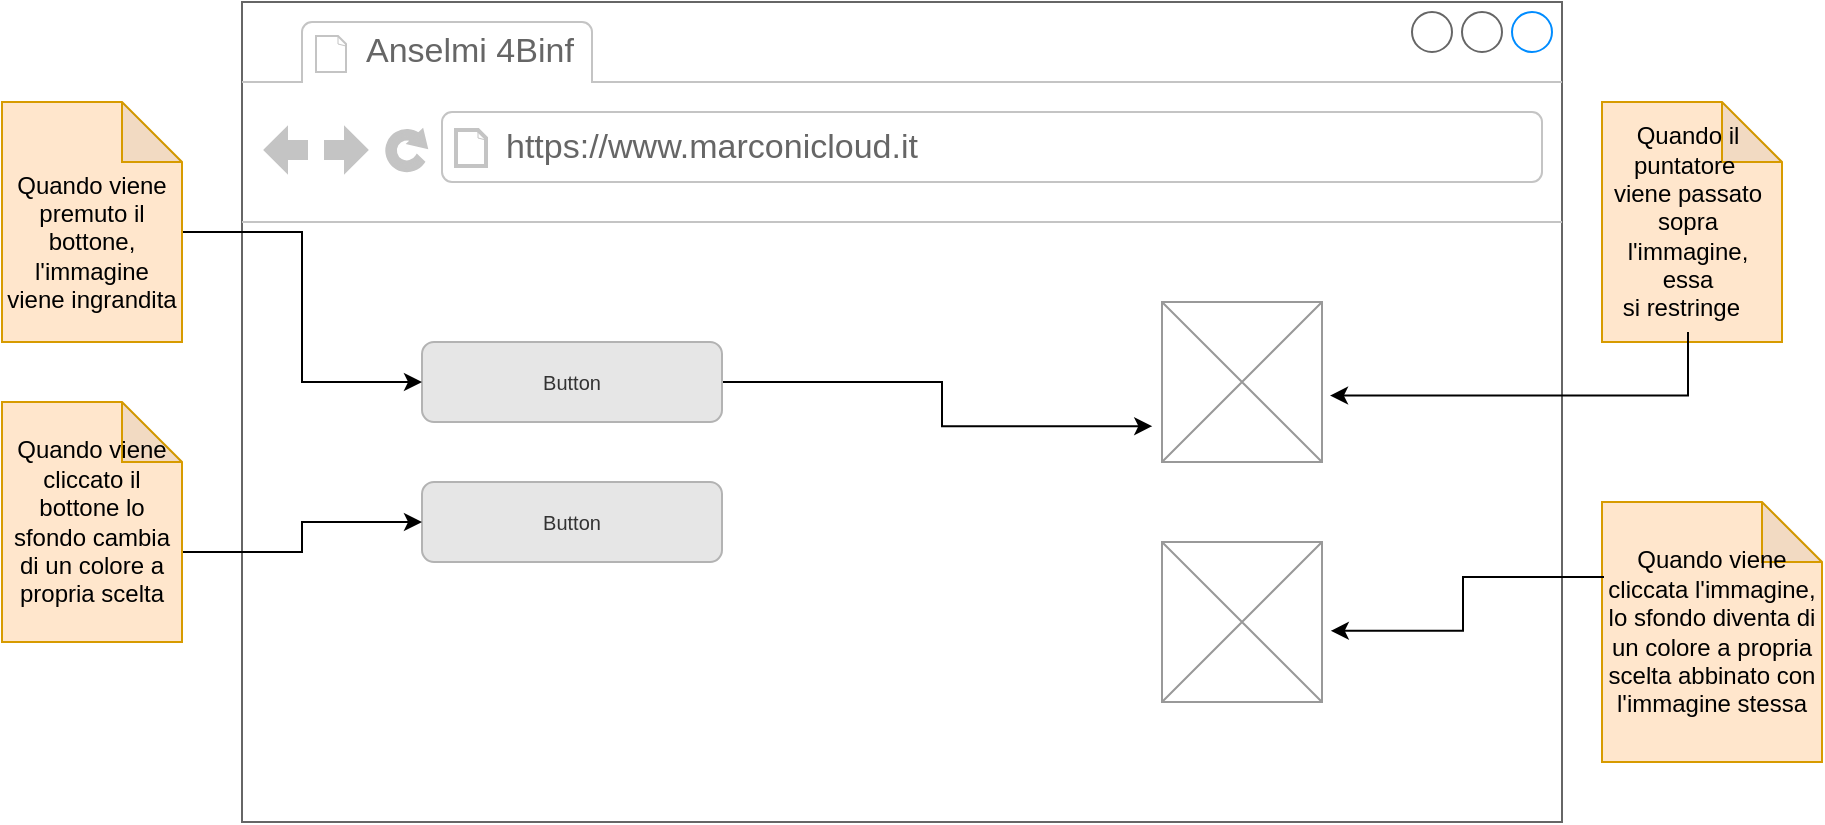 <mxfile version="14.4.2" type="github">
  <diagram id="6oG2rA0FdBYTYJQEiNRq" name="Page-1">
    <mxGraphModel dx="1862" dy="592" grid="1" gridSize="10" guides="1" tooltips="1" connect="1" arrows="1" fold="1" page="1" pageScale="1" pageWidth="827" pageHeight="1169" math="0" shadow="0">
      <root>
        <mxCell id="0" />
        <mxCell id="1" parent="0" />
        <mxCell id="BauD2fwMcMvfJoYQSg5D-1" value="" style="strokeWidth=1;shadow=0;dashed=0;align=center;html=1;shape=mxgraph.mockup.containers.browserWindow;rSize=0;strokeColor=#666666;strokeColor2=#008cff;strokeColor3=#c4c4c4;mainText=,;recursiveResize=0;" vertex="1" parent="1">
          <mxGeometry x="100" y="120" width="660" height="410" as="geometry" />
        </mxCell>
        <mxCell id="BauD2fwMcMvfJoYQSg5D-2" value="Anselmi 4Binf" style="strokeWidth=1;shadow=0;dashed=0;align=center;html=1;shape=mxgraph.mockup.containers.anchor;fontSize=17;fontColor=#666666;align=left;" vertex="1" parent="BauD2fwMcMvfJoYQSg5D-1">
          <mxGeometry x="60" y="12" width="110" height="26" as="geometry" />
        </mxCell>
        <mxCell id="BauD2fwMcMvfJoYQSg5D-3" value="https://www.marconicloud.it" style="strokeWidth=1;shadow=0;dashed=0;align=center;html=1;shape=mxgraph.mockup.containers.anchor;rSize=0;fontSize=17;fontColor=#666666;align=left;" vertex="1" parent="BauD2fwMcMvfJoYQSg5D-1">
          <mxGeometry x="130" y="60" width="250" height="26" as="geometry" />
        </mxCell>
        <mxCell id="BauD2fwMcMvfJoYQSg5D-37" style="edgeStyle=orthogonalEdgeStyle;rounded=0;orthogonalLoop=1;jettySize=auto;html=1;exitX=1;exitY=0.5;exitDx=0;exitDy=0;entryX=-0.061;entryY=0.776;entryDx=0;entryDy=0;entryPerimeter=0;" edge="1" parent="BauD2fwMcMvfJoYQSg5D-1" source="BauD2fwMcMvfJoYQSg5D-10" target="BauD2fwMcMvfJoYQSg5D-32">
          <mxGeometry relative="1" as="geometry" />
        </mxCell>
        <mxCell id="BauD2fwMcMvfJoYQSg5D-10" value="Button&lt;br&gt;" style="rounded=1;html=1;shadow=0;dashed=0;whiteSpace=wrap;fontSize=10;fillColor=#E6E6E6;align=center;strokeColor=#B3B3B3;fontColor=#333333;" vertex="1" parent="BauD2fwMcMvfJoYQSg5D-1">
          <mxGeometry x="90" y="170" width="150" height="40" as="geometry" />
        </mxCell>
        <mxCell id="BauD2fwMcMvfJoYQSg5D-21" value="Button&lt;br&gt;" style="rounded=1;html=1;shadow=0;dashed=0;whiteSpace=wrap;fontSize=10;fillColor=#E6E6E6;align=center;strokeColor=#B3B3B3;fontColor=#333333;" vertex="1" parent="BauD2fwMcMvfJoYQSg5D-1">
          <mxGeometry x="90" y="240" width="150" height="40" as="geometry" />
        </mxCell>
        <mxCell id="BauD2fwMcMvfJoYQSg5D-32" value="" style="verticalLabelPosition=bottom;shadow=0;dashed=0;align=center;html=1;verticalAlign=top;strokeWidth=1;shape=mxgraph.mockup.graphics.simpleIcon;strokeColor=#999999;" vertex="1" parent="BauD2fwMcMvfJoYQSg5D-1">
          <mxGeometry x="460" y="150" width="80" height="80" as="geometry" />
        </mxCell>
        <mxCell id="BauD2fwMcMvfJoYQSg5D-34" value="" style="verticalLabelPosition=bottom;shadow=0;dashed=0;align=center;html=1;verticalAlign=top;strokeWidth=1;shape=mxgraph.mockup.graphics.simpleIcon;strokeColor=#999999;" vertex="1" parent="BauD2fwMcMvfJoYQSg5D-1">
          <mxGeometry x="460" y="270" width="80" height="80" as="geometry" />
        </mxCell>
        <mxCell id="BauD2fwMcMvfJoYQSg5D-15" style="edgeStyle=orthogonalEdgeStyle;rounded=0;orthogonalLoop=1;jettySize=auto;html=1;exitX=0;exitY=0;exitDx=80;exitDy=65;exitPerimeter=0;" edge="1" parent="1" source="BauD2fwMcMvfJoYQSg5D-13" target="BauD2fwMcMvfJoYQSg5D-10">
          <mxGeometry relative="1" as="geometry" />
        </mxCell>
        <mxCell id="BauD2fwMcMvfJoYQSg5D-13" value="" style="shape=note;whiteSpace=wrap;html=1;backgroundOutline=1;darkOpacity=0.05;fillColor=#ffe6cc;strokeColor=#d79b00;" vertex="1" parent="1">
          <mxGeometry x="-20" y="170" width="90" height="120" as="geometry" />
        </mxCell>
        <mxCell id="BauD2fwMcMvfJoYQSg5D-16" value="Quando viene premuto il bottone, l&#39;immagine viene ingrandita&lt;br&gt;" style="text;html=1;strokeColor=none;fillColor=none;align=center;verticalAlign=middle;whiteSpace=wrap;rounded=0;" vertex="1" parent="1">
          <mxGeometry x="-20" y="202.5" width="90" height="75" as="geometry" />
        </mxCell>
        <mxCell id="BauD2fwMcMvfJoYQSg5D-14" value="" style="shape=note;whiteSpace=wrap;html=1;backgroundOutline=1;darkOpacity=0.05;fillColor=#ffe6cc;strokeColor=#d79b00;" vertex="1" parent="1">
          <mxGeometry x="780" y="170" width="90" height="120" as="geometry" />
        </mxCell>
        <mxCell id="BauD2fwMcMvfJoYQSg5D-33" style="edgeStyle=orthogonalEdgeStyle;rounded=0;orthogonalLoop=1;jettySize=auto;html=1;exitX=0.5;exitY=1;exitDx=0;exitDy=0;entryX=1.05;entryY=0.585;entryDx=0;entryDy=0;entryPerimeter=0;" edge="1" parent="1" source="BauD2fwMcMvfJoYQSg5D-20" target="BauD2fwMcMvfJoYQSg5D-32">
          <mxGeometry relative="1" as="geometry" />
        </mxCell>
        <mxCell id="BauD2fwMcMvfJoYQSg5D-20" value="Quando il puntatore&amp;nbsp; viene passato sopra l&#39;immagine, essa&lt;br&gt;si restringe&amp;nbsp;&amp;nbsp;" style="text;html=1;strokeColor=none;fillColor=none;align=center;verticalAlign=middle;whiteSpace=wrap;rounded=0;" vertex="1" parent="1">
          <mxGeometry x="780" y="175" width="86" height="110" as="geometry" />
        </mxCell>
        <mxCell id="BauD2fwMcMvfJoYQSg5D-23" style="edgeStyle=orthogonalEdgeStyle;rounded=0;orthogonalLoop=1;jettySize=auto;html=1;exitX=0;exitY=0;exitDx=90;exitDy=75;exitPerimeter=0;" edge="1" parent="1" source="BauD2fwMcMvfJoYQSg5D-22" target="BauD2fwMcMvfJoYQSg5D-21">
          <mxGeometry relative="1" as="geometry" />
        </mxCell>
        <mxCell id="BauD2fwMcMvfJoYQSg5D-22" value="" style="shape=note;whiteSpace=wrap;html=1;backgroundOutline=1;darkOpacity=0.05;fillColor=#ffe6cc;strokeColor=#d79b00;" vertex="1" parent="1">
          <mxGeometry x="-20" y="320" width="90" height="120" as="geometry" />
        </mxCell>
        <mxCell id="BauD2fwMcMvfJoYQSg5D-24" value="Quando viene cliccato il bottone lo sfondo cambia di un colore a propria scelta" style="text;html=1;strokeColor=none;fillColor=none;align=center;verticalAlign=middle;whiteSpace=wrap;rounded=0;" vertex="1" parent="1">
          <mxGeometry x="-20" y="320" width="90" height="120" as="geometry" />
        </mxCell>
        <mxCell id="BauD2fwMcMvfJoYQSg5D-29" value="" style="shape=note;whiteSpace=wrap;html=1;backgroundOutline=1;darkOpacity=0.05;fillColor=#ffe6cc;strokeColor=#d79b00;" vertex="1" parent="1">
          <mxGeometry x="780" y="370" width="110" height="130" as="geometry" />
        </mxCell>
        <mxCell id="BauD2fwMcMvfJoYQSg5D-36" style="edgeStyle=orthogonalEdgeStyle;rounded=0;orthogonalLoop=1;jettySize=auto;html=1;exitX=0;exitY=0.25;exitDx=0;exitDy=0;entryX=1.055;entryY=0.555;entryDx=0;entryDy=0;entryPerimeter=0;" edge="1" parent="1" source="BauD2fwMcMvfJoYQSg5D-31" target="BauD2fwMcMvfJoYQSg5D-34">
          <mxGeometry relative="1" as="geometry" />
        </mxCell>
        <mxCell id="BauD2fwMcMvfJoYQSg5D-31" value="Quando viene cliccata l&#39;immagine, lo sfondo diventa di un colore a propria scelta abbinato con l&#39;immagine stessa" style="text;html=1;strokeColor=none;fillColor=none;align=center;verticalAlign=middle;whiteSpace=wrap;rounded=0;" vertex="1" parent="1">
          <mxGeometry x="781" y="380" width="108" height="110" as="geometry" />
        </mxCell>
      </root>
    </mxGraphModel>
  </diagram>
</mxfile>
